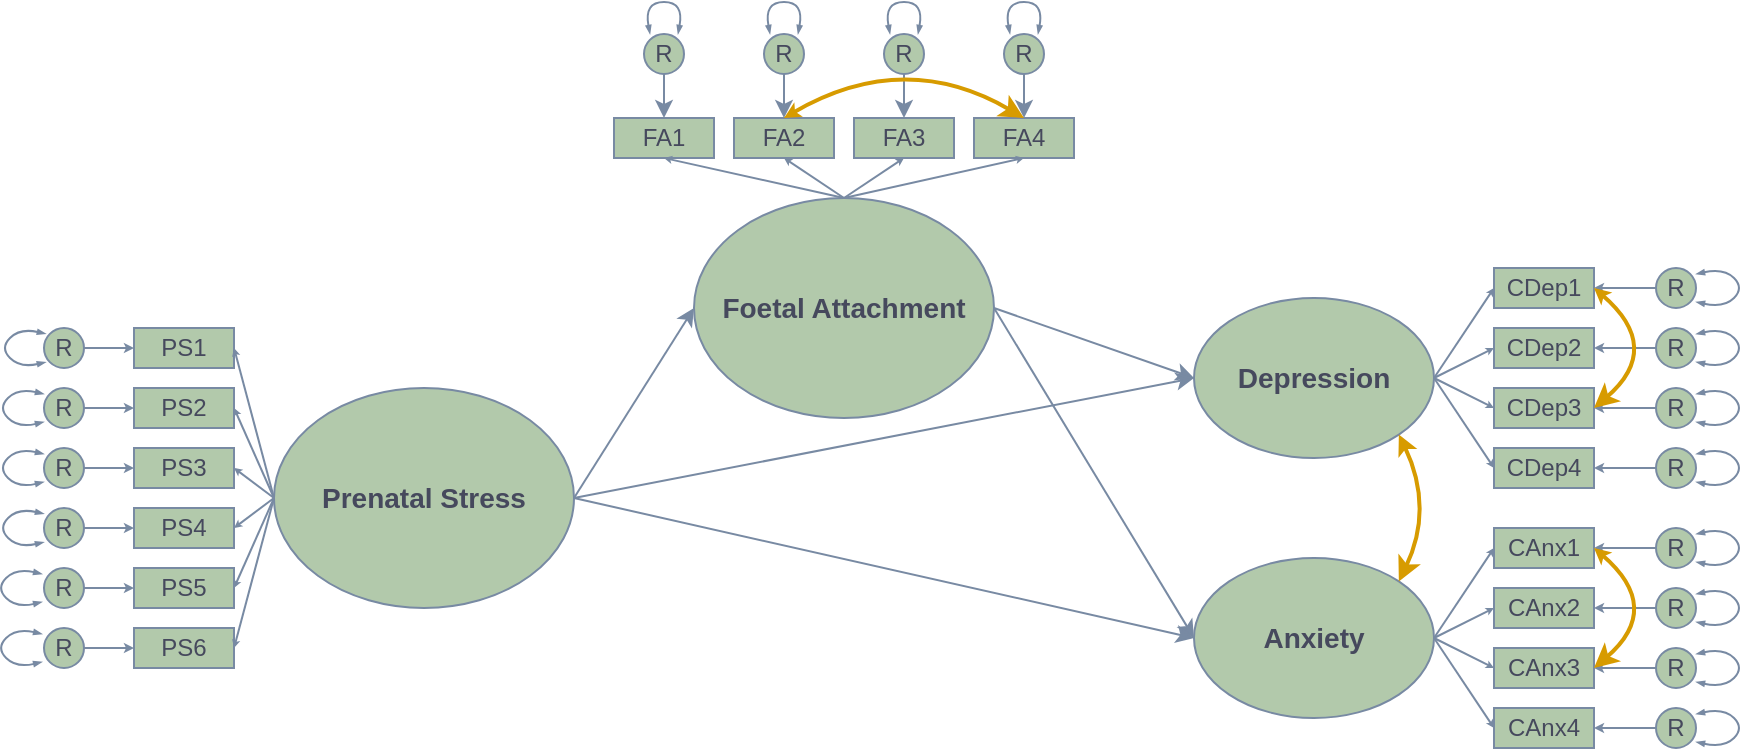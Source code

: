 <mxfile version="21.2.3" type="github">
  <diagram name="Page-1" id="bzI7RJhNmHLFxu5E56RZ">
    <mxGraphModel dx="954" dy="539" grid="1" gridSize="10" guides="1" tooltips="1" connect="1" arrows="1" fold="1" page="1" pageScale="1.2" pageWidth="850" pageHeight="1100" math="0" shadow="0">
      <root>
        <mxCell id="0" />
        <mxCell id="1" parent="0" />
        <mxCell id="1UxBxwU_H0tkiuh4YB5s-1" value="&lt;b&gt;&lt;font style=&quot;font-size: 14px;&quot;&gt;Prenatal Stress&lt;/font&gt;&lt;/b&gt;" style="ellipse;whiteSpace=wrap;html=1;labelBackgroundColor=none;fillColor=#B2C9AB;strokeColor=#788AA3;fontColor=#46495D;" parent="1" vertex="1">
          <mxGeometry x="215" y="370" width="150" height="110" as="geometry" />
        </mxCell>
        <mxCell id="1UxBxwU_H0tkiuh4YB5s-2" value="&lt;b&gt;&lt;font style=&quot;font-size: 14px;&quot;&gt;Foetal Attachment&lt;/font&gt;&lt;/b&gt;" style="ellipse;whiteSpace=wrap;html=1;labelBackgroundColor=none;fillColor=#B2C9AB;strokeColor=#788AA3;fontColor=#46495D;" parent="1" vertex="1">
          <mxGeometry x="425" y="275" width="150" height="110" as="geometry" />
        </mxCell>
        <mxCell id="1UxBxwU_H0tkiuh4YB5s-3" value="&lt;b&gt;&lt;font style=&quot;font-size: 14px;&quot;&gt;Depression&lt;/font&gt;&lt;/b&gt;" style="ellipse;whiteSpace=wrap;html=1;labelBackgroundColor=none;fillColor=#B2C9AB;strokeColor=#788AA3;fontColor=#46495D;" parent="1" vertex="1">
          <mxGeometry x="675" y="325" width="120" height="80" as="geometry" />
        </mxCell>
        <mxCell id="1UxBxwU_H0tkiuh4YB5s-4" value="&lt;b&gt;&lt;font style=&quot;font-size: 14px;&quot;&gt;Anxiety&lt;/font&gt;&lt;/b&gt;" style="ellipse;whiteSpace=wrap;html=1;labelBackgroundColor=none;fillColor=#B2C9AB;strokeColor=#788AA3;fontColor=#46495D;" parent="1" vertex="1">
          <mxGeometry x="675" y="455" width="120" height="80" as="geometry" />
        </mxCell>
        <mxCell id="1UxBxwU_H0tkiuh4YB5s-8" value="" style="endArrow=classic;html=1;rounded=0;exitX=1;exitY=0.5;exitDx=0;exitDy=0;entryX=0;entryY=0.5;entryDx=0;entryDy=0;labelBackgroundColor=none;strokeColor=#788AA3;fontColor=default;" parent="1" source="1UxBxwU_H0tkiuh4YB5s-1" target="1UxBxwU_H0tkiuh4YB5s-2" edge="1">
          <mxGeometry width="50" height="50" relative="1" as="geometry">
            <mxPoint x="345" y="430" as="sourcePoint" />
            <mxPoint x="565" y="370" as="targetPoint" />
          </mxGeometry>
        </mxCell>
        <mxCell id="1UxBxwU_H0tkiuh4YB5s-10" value="" style="endArrow=classic;html=1;rounded=0;entryX=0;entryY=0.5;entryDx=0;entryDy=0;exitX=1;exitY=0.5;exitDx=0;exitDy=0;labelBackgroundColor=none;strokeColor=#788AA3;fontColor=default;" parent="1" source="1UxBxwU_H0tkiuh4YB5s-2" target="1UxBxwU_H0tkiuh4YB5s-3" edge="1">
          <mxGeometry width="50" height="50" relative="1" as="geometry">
            <mxPoint x="515" y="420" as="sourcePoint" />
            <mxPoint x="565" y="370" as="targetPoint" />
          </mxGeometry>
        </mxCell>
        <mxCell id="1UxBxwU_H0tkiuh4YB5s-11" value="" style="endArrow=classic;html=1;rounded=0;entryX=0;entryY=0.5;entryDx=0;entryDy=0;labelBackgroundColor=none;strokeColor=#788AA3;fontColor=default;exitX=1;exitY=0.5;exitDx=0;exitDy=0;" parent="1" source="1UxBxwU_H0tkiuh4YB5s-2" target="1UxBxwU_H0tkiuh4YB5s-4" edge="1">
          <mxGeometry width="50" height="50" relative="1" as="geometry">
            <mxPoint x="555" y="300" as="sourcePoint" />
            <mxPoint x="565" y="370" as="targetPoint" />
          </mxGeometry>
        </mxCell>
        <mxCell id="1UxBxwU_H0tkiuh4YB5s-12" value="" style="endArrow=classic;html=1;rounded=0;entryX=0;entryY=0.5;entryDx=0;entryDy=0;labelBackgroundColor=none;strokeColor=#788AA3;fontColor=default;exitX=1;exitY=0.5;exitDx=0;exitDy=0;" parent="1" source="1UxBxwU_H0tkiuh4YB5s-1" target="1UxBxwU_H0tkiuh4YB5s-4" edge="1">
          <mxGeometry width="50" height="50" relative="1" as="geometry">
            <mxPoint x="345" y="435" as="sourcePoint" />
            <mxPoint x="565" y="370" as="targetPoint" />
          </mxGeometry>
        </mxCell>
        <mxCell id="1UxBxwU_H0tkiuh4YB5s-13" value="" style="endArrow=classic;html=1;rounded=0;labelBackgroundColor=none;strokeColor=#788AA3;fontColor=default;exitX=1;exitY=0.5;exitDx=0;exitDy=0;" parent="1" source="1UxBxwU_H0tkiuh4YB5s-1" edge="1">
          <mxGeometry width="50" height="50" relative="1" as="geometry">
            <mxPoint x="345" y="430" as="sourcePoint" />
            <mxPoint x="675" y="365" as="targetPoint" />
          </mxGeometry>
        </mxCell>
        <mxCell id="1UxBxwU_H0tkiuh4YB5s-15" value="" style="endArrow=classic;startArrow=classic;html=1;labelBackgroundColor=none;strokeColor=#d79b00;fontColor=default;curved=1;exitX=1;exitY=0;exitDx=0;exitDy=0;entryX=1;entryY=1;entryDx=0;entryDy=0;strokeWidth=2;endSize=4;sourcePerimeterSpacing=-1;fillColor=#ffe6cc;" parent="1" source="1UxBxwU_H0tkiuh4YB5s-4" target="1UxBxwU_H0tkiuh4YB5s-3" edge="1">
          <mxGeometry width="50" height="50" relative="1" as="geometry">
            <mxPoint x="685" y="465" as="sourcePoint" />
            <mxPoint x="735" y="415" as="targetPoint" />
            <Array as="points">
              <mxPoint x="795" y="430" />
            </Array>
          </mxGeometry>
        </mxCell>
        <mxCell id="1UxBxwU_H0tkiuh4YB5s-20" value="CDep1" style="rounded=0;whiteSpace=wrap;html=1;labelBackgroundColor=none;fillColor=#B2C9AB;strokeColor=#788AA3;fontColor=#46495D;" parent="1" vertex="1">
          <mxGeometry x="825" y="310" width="50" height="20" as="geometry" />
        </mxCell>
        <mxCell id="1UxBxwU_H0tkiuh4YB5s-21" value="CDep2" style="rounded=0;whiteSpace=wrap;html=1;labelBackgroundColor=none;fillColor=#B2C9AB;strokeColor=#788AA3;fontColor=#46495D;" parent="1" vertex="1">
          <mxGeometry x="825" y="340" width="50" height="20" as="geometry" />
        </mxCell>
        <mxCell id="1UxBxwU_H0tkiuh4YB5s-22" value="CDep3" style="rounded=0;whiteSpace=wrap;html=1;labelBackgroundColor=none;fillColor=#B2C9AB;strokeColor=#788AA3;fontColor=#46495D;" parent="1" vertex="1">
          <mxGeometry x="825" y="370" width="50" height="20" as="geometry" />
        </mxCell>
        <mxCell id="1UxBxwU_H0tkiuh4YB5s-26" value="CDep4" style="rounded=0;whiteSpace=wrap;html=1;labelBackgroundColor=none;fillColor=#B2C9AB;strokeColor=#788AA3;fontColor=#46495D;" parent="1" vertex="1">
          <mxGeometry x="825" y="400" width="50" height="20" as="geometry" />
        </mxCell>
        <mxCell id="1UxBxwU_H0tkiuh4YB5s-30" value="CAnx1" style="rounded=0;whiteSpace=wrap;html=1;labelBackgroundColor=none;fillColor=#B2C9AB;strokeColor=#788AA3;fontColor=#46495D;" parent="1" vertex="1">
          <mxGeometry x="825" y="440" width="50" height="20" as="geometry" />
        </mxCell>
        <mxCell id="1UxBxwU_H0tkiuh4YB5s-31" value="CAnx2" style="rounded=0;whiteSpace=wrap;html=1;labelBackgroundColor=none;fillColor=#B2C9AB;strokeColor=#788AA3;fontColor=#46495D;" parent="1" vertex="1">
          <mxGeometry x="825" y="470" width="50" height="20" as="geometry" />
        </mxCell>
        <mxCell id="1UxBxwU_H0tkiuh4YB5s-32" value="CAnx3" style="rounded=0;whiteSpace=wrap;html=1;labelBackgroundColor=none;fillColor=#B2C9AB;strokeColor=#788AA3;fontColor=#46495D;" parent="1" vertex="1">
          <mxGeometry x="825" y="500" width="50" height="20" as="geometry" />
        </mxCell>
        <mxCell id="1UxBxwU_H0tkiuh4YB5s-34" value="CAnx4" style="rounded=0;whiteSpace=wrap;html=1;labelBackgroundColor=none;fillColor=#B2C9AB;strokeColor=#788AA3;fontColor=#46495D;" parent="1" vertex="1">
          <mxGeometry x="825" y="530" width="50" height="20" as="geometry" />
        </mxCell>
        <mxCell id="1UxBxwU_H0tkiuh4YB5s-38" value="PS1" style="rounded=0;whiteSpace=wrap;html=1;labelBackgroundColor=none;fillColor=#B2C9AB;strokeColor=#788AA3;fontColor=#46495D;" parent="1" vertex="1">
          <mxGeometry x="145" y="340" width="50" height="20" as="geometry" />
        </mxCell>
        <mxCell id="1UxBxwU_H0tkiuh4YB5s-39" value="PS2" style="rounded=0;whiteSpace=wrap;html=1;labelBackgroundColor=none;fillColor=#B2C9AB;strokeColor=#788AA3;fontColor=#46495D;" parent="1" vertex="1">
          <mxGeometry x="145" y="370" width="50" height="20" as="geometry" />
        </mxCell>
        <mxCell id="1UxBxwU_H0tkiuh4YB5s-40" value="PS3" style="rounded=0;whiteSpace=wrap;html=1;labelBackgroundColor=none;fillColor=#B2C9AB;strokeColor=#788AA3;fontColor=#46495D;" parent="1" vertex="1">
          <mxGeometry x="145" y="400" width="50" height="20" as="geometry" />
        </mxCell>
        <mxCell id="1UxBxwU_H0tkiuh4YB5s-42" value="PS4" style="rounded=0;whiteSpace=wrap;html=1;labelBackgroundColor=none;fillColor=#B2C9AB;strokeColor=#788AA3;fontColor=#46495D;" parent="1" vertex="1">
          <mxGeometry x="145" y="430" width="50" height="20" as="geometry" />
        </mxCell>
        <mxCell id="1UxBxwU_H0tkiuh4YB5s-44" value="" style="endArrow=classic;html=1;rounded=0;strokeColor=#788AA3;fontColor=#46495D;fillColor=#B2C9AB;entryX=0;entryY=0.5;entryDx=0;entryDy=0;exitX=1;exitY=0.5;exitDx=0;exitDy=0;strokeWidth=1;endSize=1;" parent="1" source="1UxBxwU_H0tkiuh4YB5s-3" target="1UxBxwU_H0tkiuh4YB5s-20" edge="1">
          <mxGeometry width="50" height="50" relative="1" as="geometry">
            <mxPoint x="755" y="390" as="sourcePoint" />
            <mxPoint x="805" y="340" as="targetPoint" />
          </mxGeometry>
        </mxCell>
        <mxCell id="1UxBxwU_H0tkiuh4YB5s-45" value="" style="endArrow=classic;html=1;rounded=0;strokeColor=#788AA3;fontColor=#46495D;fillColor=#B2C9AB;entryX=0;entryY=0.5;entryDx=0;entryDy=0;exitX=1;exitY=0.5;exitDx=0;exitDy=0;strokeWidth=1;endSize=1;" parent="1" source="1UxBxwU_H0tkiuh4YB5s-3" target="1UxBxwU_H0tkiuh4YB5s-21" edge="1">
          <mxGeometry width="50" height="50" relative="1" as="geometry">
            <mxPoint x="805" y="375" as="sourcePoint" />
            <mxPoint x="825" y="345" as="targetPoint" />
          </mxGeometry>
        </mxCell>
        <mxCell id="1UxBxwU_H0tkiuh4YB5s-46" value="" style="endArrow=classic;html=1;rounded=0;strokeColor=#788AA3;fontColor=#46495D;fillColor=#B2C9AB;entryX=0;entryY=0.5;entryDx=0;entryDy=0;exitX=1;exitY=0.5;exitDx=0;exitDy=0;strokeWidth=1;endSize=1;" parent="1" source="1UxBxwU_H0tkiuh4YB5s-3" target="1UxBxwU_H0tkiuh4YB5s-22" edge="1">
          <mxGeometry width="50" height="50" relative="1" as="geometry">
            <mxPoint x="805" y="375" as="sourcePoint" />
            <mxPoint x="825" y="365" as="targetPoint" />
          </mxGeometry>
        </mxCell>
        <mxCell id="1UxBxwU_H0tkiuh4YB5s-47" value="" style="endArrow=classic;html=1;rounded=0;strokeColor=#788AA3;fontColor=#46495D;fillColor=#B2C9AB;entryX=0;entryY=0.5;entryDx=0;entryDy=0;exitX=1;exitY=0.5;exitDx=0;exitDy=0;strokeWidth=1;endSize=1;" parent="1" source="1UxBxwU_H0tkiuh4YB5s-3" target="1UxBxwU_H0tkiuh4YB5s-26" edge="1">
          <mxGeometry width="50" height="50" relative="1" as="geometry">
            <mxPoint x="805" y="375" as="sourcePoint" />
            <mxPoint x="825" y="385" as="targetPoint" />
          </mxGeometry>
        </mxCell>
        <mxCell id="1UxBxwU_H0tkiuh4YB5s-48" value="" style="endArrow=classic;html=1;rounded=0;strokeColor=#788AA3;fontColor=#46495D;fillColor=#B2C9AB;entryX=0;entryY=0.5;entryDx=0;entryDy=0;exitX=1;exitY=0.5;exitDx=0;exitDy=0;strokeWidth=1;endSize=1;" parent="1" target="1UxBxwU_H0tkiuh4YB5s-30" edge="1">
          <mxGeometry width="50" height="50" relative="1" as="geometry">
            <mxPoint x="795" y="495" as="sourcePoint" />
            <mxPoint x="815" y="465" as="targetPoint" />
          </mxGeometry>
        </mxCell>
        <mxCell id="1UxBxwU_H0tkiuh4YB5s-49" value="" style="endArrow=classic;html=1;rounded=0;strokeColor=#788AA3;fontColor=#46495D;fillColor=#B2C9AB;entryX=0;entryY=0.5;entryDx=0;entryDy=0;exitX=1;exitY=0.5;exitDx=0;exitDy=0;strokeWidth=1;endSize=1;" parent="1" target="1UxBxwU_H0tkiuh4YB5s-31" edge="1">
          <mxGeometry width="50" height="50" relative="1" as="geometry">
            <mxPoint x="795" y="495" as="sourcePoint" />
            <mxPoint x="815" y="485" as="targetPoint" />
          </mxGeometry>
        </mxCell>
        <mxCell id="1UxBxwU_H0tkiuh4YB5s-50" value="" style="endArrow=classic;html=1;rounded=0;strokeColor=#788AA3;fontColor=#46495D;fillColor=#B2C9AB;entryX=0;entryY=0.5;entryDx=0;entryDy=0;exitX=1;exitY=0.5;exitDx=0;exitDy=0;strokeWidth=1;endSize=1;" parent="1" target="1UxBxwU_H0tkiuh4YB5s-32" edge="1">
          <mxGeometry width="50" height="50" relative="1" as="geometry">
            <mxPoint x="795" y="495" as="sourcePoint" />
            <mxPoint x="815" y="505" as="targetPoint" />
          </mxGeometry>
        </mxCell>
        <mxCell id="1UxBxwU_H0tkiuh4YB5s-51" value="" style="endArrow=classic;html=1;rounded=0;strokeColor=#788AA3;fontColor=#46495D;fillColor=#B2C9AB;exitX=1;exitY=0.5;exitDx=0;exitDy=0;strokeWidth=1;endSize=1;entryX=0;entryY=0.5;entryDx=0;entryDy=0;" parent="1" target="1UxBxwU_H0tkiuh4YB5s-34" edge="1">
          <mxGeometry width="50" height="50" relative="1" as="geometry">
            <mxPoint x="795" y="495" as="sourcePoint" />
            <mxPoint x="805" y="540" as="targetPoint" />
          </mxGeometry>
        </mxCell>
        <mxCell id="1UxBxwU_H0tkiuh4YB5s-52" value="PS5" style="rounded=0;whiteSpace=wrap;html=1;labelBackgroundColor=none;fillColor=#B2C9AB;strokeColor=#788AA3;fontColor=#46495D;" parent="1" vertex="1">
          <mxGeometry x="145" y="460" width="50" height="20" as="geometry" />
        </mxCell>
        <mxCell id="1UxBxwU_H0tkiuh4YB5s-53" value="PS6" style="rounded=0;whiteSpace=wrap;html=1;labelBackgroundColor=none;fillColor=#B2C9AB;strokeColor=#788AA3;fontColor=#46495D;" parent="1" vertex="1">
          <mxGeometry x="145" y="490" width="50" height="20" as="geometry" />
        </mxCell>
        <mxCell id="1UxBxwU_H0tkiuh4YB5s-54" value="" style="endArrow=classic;html=1;rounded=0;strokeColor=#788AA3;fontColor=#46495D;fillColor=#B2C9AB;exitX=0;exitY=0.5;exitDx=0;exitDy=0;entryX=1;entryY=0.5;entryDx=0;entryDy=0;endSize=1;" parent="1" source="1UxBxwU_H0tkiuh4YB5s-1" target="1UxBxwU_H0tkiuh4YB5s-38" edge="1">
          <mxGeometry width="50" height="50" relative="1" as="geometry">
            <mxPoint x="245" y="460" as="sourcePoint" />
            <mxPoint x="295" y="410" as="targetPoint" />
          </mxGeometry>
        </mxCell>
        <mxCell id="1UxBxwU_H0tkiuh4YB5s-55" value="" style="endArrow=classic;html=1;rounded=0;strokeColor=#788AA3;fontColor=#46495D;fillColor=#B2C9AB;exitX=0;exitY=0.5;exitDx=0;exitDy=0;entryX=1;entryY=0.5;entryDx=0;entryDy=0;endSize=1;" parent="1" source="1UxBxwU_H0tkiuh4YB5s-1" target="1UxBxwU_H0tkiuh4YB5s-39" edge="1">
          <mxGeometry width="50" height="50" relative="1" as="geometry">
            <mxPoint x="215" y="435" as="sourcePoint" />
            <mxPoint x="195" y="385" as="targetPoint" />
          </mxGeometry>
        </mxCell>
        <mxCell id="1UxBxwU_H0tkiuh4YB5s-56" value="" style="endArrow=classic;html=1;rounded=0;strokeColor=#788AA3;fontColor=#46495D;fillColor=#B2C9AB;exitX=0;exitY=0.5;exitDx=0;exitDy=0;entryX=1;entryY=0.5;entryDx=0;entryDy=0;endSize=1;" parent="1" source="1UxBxwU_H0tkiuh4YB5s-1" target="1UxBxwU_H0tkiuh4YB5s-40" edge="1">
          <mxGeometry width="50" height="50" relative="1" as="geometry">
            <mxPoint x="215" y="435" as="sourcePoint" />
            <mxPoint x="195" y="405" as="targetPoint" />
          </mxGeometry>
        </mxCell>
        <mxCell id="1UxBxwU_H0tkiuh4YB5s-57" value="" style="endArrow=classic;html=1;rounded=0;strokeColor=#788AA3;fontColor=#46495D;fillColor=#B2C9AB;exitX=0;exitY=0.5;exitDx=0;exitDy=0;entryX=1;entryY=0.5;entryDx=0;entryDy=0;endSize=1;" parent="1" source="1UxBxwU_H0tkiuh4YB5s-1" target="1UxBxwU_H0tkiuh4YB5s-42" edge="1">
          <mxGeometry width="50" height="50" relative="1" as="geometry">
            <mxPoint x="215" y="435" as="sourcePoint" />
            <mxPoint x="195" y="425" as="targetPoint" />
          </mxGeometry>
        </mxCell>
        <mxCell id="1UxBxwU_H0tkiuh4YB5s-58" value="" style="endArrow=classic;html=1;rounded=0;strokeColor=#788AA3;fontColor=#46495D;fillColor=#B2C9AB;exitX=0;exitY=0.5;exitDx=0;exitDy=0;entryX=1;entryY=0.5;entryDx=0;entryDy=0;endSize=1;" parent="1" source="1UxBxwU_H0tkiuh4YB5s-1" target="1UxBxwU_H0tkiuh4YB5s-52" edge="1">
          <mxGeometry width="50" height="50" relative="1" as="geometry">
            <mxPoint x="215" y="435" as="sourcePoint" />
            <mxPoint x="195" y="445" as="targetPoint" />
          </mxGeometry>
        </mxCell>
        <mxCell id="1UxBxwU_H0tkiuh4YB5s-59" value="" style="endArrow=classic;html=1;rounded=0;strokeColor=#788AA3;fontColor=#46495D;fillColor=#B2C9AB;exitX=0;exitY=0.5;exitDx=0;exitDy=0;endSize=1;entryX=1;entryY=0.5;entryDx=0;entryDy=0;" parent="1" source="1UxBxwU_H0tkiuh4YB5s-1" target="1UxBxwU_H0tkiuh4YB5s-53" edge="1">
          <mxGeometry width="50" height="50" relative="1" as="geometry">
            <mxPoint x="215" y="435" as="sourcePoint" />
            <mxPoint x="195" y="475" as="targetPoint" />
          </mxGeometry>
        </mxCell>
        <mxCell id="1UxBxwU_H0tkiuh4YB5s-60" value="" style="endArrow=classic;html=1;rounded=0;strokeColor=#788AA3;fontColor=#46495D;fillColor=#B2C9AB;endSize=1;entryX=0.5;entryY=1;entryDx=0;entryDy=0;exitX=0.5;exitY=0;exitDx=0;exitDy=0;" parent="1" source="1UxBxwU_H0tkiuh4YB5s-2" target="1UxBxwU_H0tkiuh4YB5s-61" edge="1">
          <mxGeometry width="50" height="50" relative="1" as="geometry">
            <mxPoint x="495" y="295" as="sourcePoint" />
            <mxPoint x="555" y="285" as="targetPoint" />
          </mxGeometry>
        </mxCell>
        <mxCell id="1UxBxwU_H0tkiuh4YB5s-61" value="FA3" style="rounded=0;whiteSpace=wrap;html=1;labelBackgroundColor=none;fillColor=#B2C9AB;strokeColor=#788AA3;fontColor=#46495D;" parent="1" vertex="1">
          <mxGeometry x="505" y="235" width="50" height="20" as="geometry" />
        </mxCell>
        <mxCell id="1UxBxwU_H0tkiuh4YB5s-62" value="FA2" style="rounded=0;whiteSpace=wrap;html=1;labelBackgroundColor=none;fillColor=#B2C9AB;strokeColor=#788AA3;fontColor=#46495D;" parent="1" vertex="1">
          <mxGeometry x="445" y="235" width="50" height="20" as="geometry" />
        </mxCell>
        <mxCell id="1UxBxwU_H0tkiuh4YB5s-63" value="FA1" style="rounded=0;whiteSpace=wrap;html=1;labelBackgroundColor=none;fillColor=#B2C9AB;strokeColor=#788AA3;fontColor=#46495D;" parent="1" vertex="1">
          <mxGeometry x="385" y="235" width="50" height="20" as="geometry" />
        </mxCell>
        <mxCell id="1UxBxwU_H0tkiuh4YB5s-64" value="" style="endArrow=classic;html=1;rounded=0;strokeColor=#788AA3;fontColor=#46495D;fillColor=#B2C9AB;endSize=1;entryX=0.5;entryY=1;entryDx=0;entryDy=0;exitX=0.5;exitY=0;exitDx=0;exitDy=0;" parent="1" source="1UxBxwU_H0tkiuh4YB5s-2" target="1UxBxwU_H0tkiuh4YB5s-62" edge="1">
          <mxGeometry width="50" height="50" relative="1" as="geometry">
            <mxPoint x="515" y="305" as="sourcePoint" />
            <mxPoint x="555" y="295" as="targetPoint" />
          </mxGeometry>
        </mxCell>
        <mxCell id="1UxBxwU_H0tkiuh4YB5s-65" value="" style="endArrow=classic;html=1;rounded=0;strokeColor=#788AA3;fontColor=#46495D;fillColor=#B2C9AB;endSize=1;entryX=0.5;entryY=1;entryDx=0;entryDy=0;exitX=0.5;exitY=0;exitDx=0;exitDy=0;" parent="1" source="1UxBxwU_H0tkiuh4YB5s-2" target="1UxBxwU_H0tkiuh4YB5s-63" edge="1">
          <mxGeometry width="50" height="50" relative="1" as="geometry">
            <mxPoint x="505" y="305" as="sourcePoint" />
            <mxPoint x="555" y="295" as="targetPoint" />
          </mxGeometry>
        </mxCell>
        <mxCell id="1UxBxwU_H0tkiuh4YB5s-70" value="FA4" style="rounded=0;whiteSpace=wrap;html=1;labelBackgroundColor=none;fillColor=#B2C9AB;strokeColor=#788AA3;fontColor=#46495D;" parent="1" vertex="1">
          <mxGeometry x="565" y="235" width="50" height="20" as="geometry" />
        </mxCell>
        <mxCell id="1UxBxwU_H0tkiuh4YB5s-71" value="" style="endArrow=classic;html=1;rounded=0;strokeColor=#788AA3;fontColor=#46495D;fillColor=#B2C9AB;endSize=1;exitX=0.5;exitY=0;exitDx=0;exitDy=0;entryX=0.5;entryY=1;entryDx=0;entryDy=0;" parent="1" source="1UxBxwU_H0tkiuh4YB5s-2" target="1UxBxwU_H0tkiuh4YB5s-70" edge="1">
          <mxGeometry width="50" height="50" relative="1" as="geometry">
            <mxPoint x="510" y="285" as="sourcePoint" />
            <mxPoint x="540" y="265" as="targetPoint" />
          </mxGeometry>
        </mxCell>
        <mxCell id="1UxBxwU_H0tkiuh4YB5s-73" style="edgeStyle=orthogonalEdgeStyle;rounded=0;orthogonalLoop=1;jettySize=auto;html=1;exitX=1;exitY=0.5;exitDx=0;exitDy=0;entryX=0;entryY=0.5;entryDx=0;entryDy=0;strokeColor=#788AA3;fontColor=#46495D;fillColor=#B2C9AB;endSize=2;" parent="1" source="1UxBxwU_H0tkiuh4YB5s-72" target="1UxBxwU_H0tkiuh4YB5s-38" edge="1">
          <mxGeometry relative="1" as="geometry" />
        </mxCell>
        <mxCell id="1UxBxwU_H0tkiuh4YB5s-72" value="R" style="ellipse;whiteSpace=wrap;html=1;aspect=fixed;strokeColor=#788AA3;fontColor=#46495D;fillColor=#B2C9AB;" parent="1" vertex="1">
          <mxGeometry x="100" y="340" width="20" height="20" as="geometry" />
        </mxCell>
        <mxCell id="1UxBxwU_H0tkiuh4YB5s-74" style="edgeStyle=orthogonalEdgeStyle;rounded=0;orthogonalLoop=1;jettySize=auto;html=1;exitX=1;exitY=0.5;exitDx=0;exitDy=0;entryX=0;entryY=0.5;entryDx=0;entryDy=0;strokeColor=#788AA3;fontColor=#46495D;fillColor=#B2C9AB;endSize=2;" parent="1" source="1UxBxwU_H0tkiuh4YB5s-75" edge="1">
          <mxGeometry relative="1" as="geometry">
            <mxPoint x="145" y="380" as="targetPoint" />
          </mxGeometry>
        </mxCell>
        <mxCell id="1UxBxwU_H0tkiuh4YB5s-75" value="R" style="ellipse;whiteSpace=wrap;html=1;aspect=fixed;strokeColor=#788AA3;fontColor=#46495D;fillColor=#B2C9AB;" parent="1" vertex="1">
          <mxGeometry x="100" y="370" width="20" height="20" as="geometry" />
        </mxCell>
        <mxCell id="1UxBxwU_H0tkiuh4YB5s-76" style="edgeStyle=orthogonalEdgeStyle;rounded=0;orthogonalLoop=1;jettySize=auto;html=1;exitX=1;exitY=0.5;exitDx=0;exitDy=0;entryX=0;entryY=0.5;entryDx=0;entryDy=0;strokeColor=#788AA3;fontColor=#46495D;fillColor=#B2C9AB;endSize=2;" parent="1" source="1UxBxwU_H0tkiuh4YB5s-77" edge="1">
          <mxGeometry relative="1" as="geometry">
            <mxPoint x="145" y="410" as="targetPoint" />
          </mxGeometry>
        </mxCell>
        <mxCell id="1UxBxwU_H0tkiuh4YB5s-77" value="R" style="ellipse;whiteSpace=wrap;html=1;aspect=fixed;strokeColor=#788AA3;fontColor=#46495D;fillColor=#B2C9AB;" parent="1" vertex="1">
          <mxGeometry x="100" y="400" width="20" height="20" as="geometry" />
        </mxCell>
        <mxCell id="1UxBxwU_H0tkiuh4YB5s-78" style="edgeStyle=orthogonalEdgeStyle;rounded=0;orthogonalLoop=1;jettySize=auto;html=1;exitX=1;exitY=0.5;exitDx=0;exitDy=0;entryX=0;entryY=0.5;entryDx=0;entryDy=0;strokeColor=#788AA3;fontColor=#46495D;fillColor=#B2C9AB;endSize=2;" parent="1" source="1UxBxwU_H0tkiuh4YB5s-79" edge="1">
          <mxGeometry relative="1" as="geometry">
            <mxPoint x="145" y="440" as="targetPoint" />
          </mxGeometry>
        </mxCell>
        <mxCell id="1UxBxwU_H0tkiuh4YB5s-79" value="R" style="ellipse;whiteSpace=wrap;html=1;aspect=fixed;strokeColor=#788AA3;fontColor=#46495D;fillColor=#B2C9AB;" parent="1" vertex="1">
          <mxGeometry x="100" y="430" width="20" height="20" as="geometry" />
        </mxCell>
        <mxCell id="1UxBxwU_H0tkiuh4YB5s-80" style="edgeStyle=orthogonalEdgeStyle;rounded=0;orthogonalLoop=1;jettySize=auto;html=1;exitX=1;exitY=0.5;exitDx=0;exitDy=0;entryX=0;entryY=0.5;entryDx=0;entryDy=0;strokeColor=#788AA3;fontColor=#46495D;fillColor=#B2C9AB;endSize=2;" parent="1" source="1UxBxwU_H0tkiuh4YB5s-81" edge="1">
          <mxGeometry relative="1" as="geometry">
            <mxPoint x="145" y="470" as="targetPoint" />
          </mxGeometry>
        </mxCell>
        <mxCell id="1UxBxwU_H0tkiuh4YB5s-81" value="R" style="ellipse;whiteSpace=wrap;html=1;aspect=fixed;strokeColor=#788AA3;fontColor=#46495D;fillColor=#B2C9AB;" parent="1" vertex="1">
          <mxGeometry x="100" y="460" width="20" height="20" as="geometry" />
        </mxCell>
        <mxCell id="1UxBxwU_H0tkiuh4YB5s-82" style="edgeStyle=orthogonalEdgeStyle;rounded=0;orthogonalLoop=1;jettySize=auto;html=1;exitX=1;exitY=0.5;exitDx=0;exitDy=0;entryX=0;entryY=0.5;entryDx=0;entryDy=0;strokeColor=#788AA3;fontColor=#46495D;fillColor=#B2C9AB;endSize=2;" parent="1" source="1UxBxwU_H0tkiuh4YB5s-83" edge="1">
          <mxGeometry relative="1" as="geometry">
            <mxPoint x="145" y="500" as="targetPoint" />
          </mxGeometry>
        </mxCell>
        <mxCell id="1UxBxwU_H0tkiuh4YB5s-83" value="R" style="ellipse;whiteSpace=wrap;html=1;aspect=fixed;strokeColor=#788AA3;fontColor=#46495D;fillColor=#B2C9AB;" parent="1" vertex="1">
          <mxGeometry x="100" y="490" width="20" height="20" as="geometry" />
        </mxCell>
        <mxCell id="1UxBxwU_H0tkiuh4YB5s-90" style="edgeStyle=orthogonalEdgeStyle;rounded=0;orthogonalLoop=1;jettySize=auto;html=1;entryX=1;entryY=0.5;entryDx=0;entryDy=0;strokeColor=#788AA3;fontColor=#46495D;fillColor=#B2C9AB;endSize=2;" parent="1" source="1UxBxwU_H0tkiuh4YB5s-84" target="1UxBxwU_H0tkiuh4YB5s-20" edge="1">
          <mxGeometry relative="1" as="geometry" />
        </mxCell>
        <mxCell id="1UxBxwU_H0tkiuh4YB5s-84" value="R" style="ellipse;whiteSpace=wrap;html=1;aspect=fixed;strokeColor=#788AA3;fontColor=#46495D;fillColor=#B2C9AB;" parent="1" vertex="1">
          <mxGeometry x="906" y="310" width="20" height="20" as="geometry" />
        </mxCell>
        <mxCell id="1UxBxwU_H0tkiuh4YB5s-92" style="edgeStyle=orthogonalEdgeStyle;rounded=0;orthogonalLoop=1;jettySize=auto;html=1;entryX=1;entryY=0.5;entryDx=0;entryDy=0;strokeColor=#788AA3;fontColor=#46495D;fillColor=#B2C9AB;endSize=2;" parent="1" source="1UxBxwU_H0tkiuh4YB5s-85" target="1UxBxwU_H0tkiuh4YB5s-21" edge="1">
          <mxGeometry relative="1" as="geometry" />
        </mxCell>
        <mxCell id="1UxBxwU_H0tkiuh4YB5s-85" value="R" style="ellipse;whiteSpace=wrap;html=1;aspect=fixed;strokeColor=#788AA3;fontColor=#46495D;fillColor=#B2C9AB;" parent="1" vertex="1">
          <mxGeometry x="906" y="340" width="20" height="20" as="geometry" />
        </mxCell>
        <mxCell id="1UxBxwU_H0tkiuh4YB5s-93" style="edgeStyle=orthogonalEdgeStyle;rounded=0;orthogonalLoop=1;jettySize=auto;html=1;entryX=1;entryY=0.5;entryDx=0;entryDy=0;strokeColor=#788AA3;fontColor=#46495D;fillColor=#B2C9AB;endSize=2;" parent="1" source="1UxBxwU_H0tkiuh4YB5s-86" target="1UxBxwU_H0tkiuh4YB5s-22" edge="1">
          <mxGeometry relative="1" as="geometry" />
        </mxCell>
        <mxCell id="1UxBxwU_H0tkiuh4YB5s-86" value="R" style="ellipse;whiteSpace=wrap;html=1;aspect=fixed;strokeColor=#788AA3;fontColor=#46495D;fillColor=#B2C9AB;" parent="1" vertex="1">
          <mxGeometry x="906" y="370" width="20" height="20" as="geometry" />
        </mxCell>
        <mxCell id="1UxBxwU_H0tkiuh4YB5s-94" style="edgeStyle=orthogonalEdgeStyle;rounded=0;orthogonalLoop=1;jettySize=auto;html=1;entryX=1;entryY=0.5;entryDx=0;entryDy=0;strokeColor=#788AA3;fontColor=#46495D;fillColor=#B2C9AB;endSize=2;" parent="1" source="1UxBxwU_H0tkiuh4YB5s-87" target="1UxBxwU_H0tkiuh4YB5s-26" edge="1">
          <mxGeometry relative="1" as="geometry" />
        </mxCell>
        <mxCell id="1UxBxwU_H0tkiuh4YB5s-87" value="R" style="ellipse;whiteSpace=wrap;html=1;aspect=fixed;strokeColor=#788AA3;fontColor=#46495D;fillColor=#B2C9AB;" parent="1" vertex="1">
          <mxGeometry x="906" y="400" width="20" height="20" as="geometry" />
        </mxCell>
        <mxCell id="1UxBxwU_H0tkiuh4YB5s-95" style="edgeStyle=orthogonalEdgeStyle;rounded=0;orthogonalLoop=1;jettySize=auto;html=1;entryX=1;entryY=0.5;entryDx=0;entryDy=0;strokeColor=#788AA3;fontColor=#46495D;fillColor=#B2C9AB;endSize=2;" parent="1" source="1UxBxwU_H0tkiuh4YB5s-96" edge="1">
          <mxGeometry relative="1" as="geometry">
            <mxPoint x="875" y="450" as="targetPoint" />
          </mxGeometry>
        </mxCell>
        <mxCell id="1UxBxwU_H0tkiuh4YB5s-96" value="R" style="ellipse;whiteSpace=wrap;html=1;aspect=fixed;strokeColor=#788AA3;fontColor=#46495D;fillColor=#B2C9AB;" parent="1" vertex="1">
          <mxGeometry x="906" y="440" width="20" height="20" as="geometry" />
        </mxCell>
        <mxCell id="1UxBxwU_H0tkiuh4YB5s-97" style="edgeStyle=orthogonalEdgeStyle;rounded=0;orthogonalLoop=1;jettySize=auto;html=1;entryX=1;entryY=0.5;entryDx=0;entryDy=0;strokeColor=#788AA3;fontColor=#46495D;fillColor=#B2C9AB;endSize=2;" parent="1" source="1UxBxwU_H0tkiuh4YB5s-98" edge="1">
          <mxGeometry relative="1" as="geometry">
            <mxPoint x="875" y="480" as="targetPoint" />
          </mxGeometry>
        </mxCell>
        <mxCell id="1UxBxwU_H0tkiuh4YB5s-98" value="R" style="ellipse;whiteSpace=wrap;html=1;aspect=fixed;strokeColor=#788AA3;fontColor=#46495D;fillColor=#B2C9AB;" parent="1" vertex="1">
          <mxGeometry x="906" y="470" width="20" height="20" as="geometry" />
        </mxCell>
        <mxCell id="1UxBxwU_H0tkiuh4YB5s-99" style="edgeStyle=orthogonalEdgeStyle;rounded=0;orthogonalLoop=1;jettySize=auto;html=1;entryX=1;entryY=0.5;entryDx=0;entryDy=0;strokeColor=#788AA3;fontColor=#46495D;fillColor=#B2C9AB;endSize=2;" parent="1" source="1UxBxwU_H0tkiuh4YB5s-100" edge="1">
          <mxGeometry relative="1" as="geometry">
            <mxPoint x="875" y="510" as="targetPoint" />
          </mxGeometry>
        </mxCell>
        <mxCell id="1UxBxwU_H0tkiuh4YB5s-100" value="R" style="ellipse;whiteSpace=wrap;html=1;aspect=fixed;strokeColor=#788AA3;fontColor=#46495D;fillColor=#B2C9AB;" parent="1" vertex="1">
          <mxGeometry x="906" y="500" width="20" height="20" as="geometry" />
        </mxCell>
        <mxCell id="1UxBxwU_H0tkiuh4YB5s-101" style="edgeStyle=orthogonalEdgeStyle;rounded=0;orthogonalLoop=1;jettySize=auto;html=1;entryX=1;entryY=0.5;entryDx=0;entryDy=0;strokeColor=#788AA3;fontColor=#46495D;fillColor=#B2C9AB;endSize=2;" parent="1" source="1UxBxwU_H0tkiuh4YB5s-102" edge="1">
          <mxGeometry relative="1" as="geometry">
            <mxPoint x="875" y="540" as="targetPoint" />
          </mxGeometry>
        </mxCell>
        <mxCell id="1UxBxwU_H0tkiuh4YB5s-102" value="R" style="ellipse;whiteSpace=wrap;html=1;aspect=fixed;strokeColor=#788AA3;fontColor=#46495D;fillColor=#B2C9AB;" parent="1" vertex="1">
          <mxGeometry x="906" y="530" width="20" height="20" as="geometry" />
        </mxCell>
        <mxCell id="1UxBxwU_H0tkiuh4YB5s-104" style="edgeStyle=orthogonalEdgeStyle;rounded=0;orthogonalLoop=1;jettySize=auto;html=1;entryX=0.5;entryY=0;entryDx=0;entryDy=0;strokeColor=#788AA3;fontColor=#46495D;fillColor=#B2C9AB;" parent="1" source="1UxBxwU_H0tkiuh4YB5s-103" target="1UxBxwU_H0tkiuh4YB5s-63" edge="1">
          <mxGeometry relative="1" as="geometry" />
        </mxCell>
        <mxCell id="1UxBxwU_H0tkiuh4YB5s-103" value="R" style="ellipse;whiteSpace=wrap;html=1;aspect=fixed;strokeColor=#788AA3;fontColor=#46495D;fillColor=#B2C9AB;" parent="1" vertex="1">
          <mxGeometry x="400" y="193" width="20" height="20" as="geometry" />
        </mxCell>
        <mxCell id="1UxBxwU_H0tkiuh4YB5s-105" style="edgeStyle=orthogonalEdgeStyle;rounded=0;orthogonalLoop=1;jettySize=auto;html=1;entryX=0.5;entryY=0;entryDx=0;entryDy=0;strokeColor=#788AA3;fontColor=#46495D;fillColor=#B2C9AB;" parent="1" source="1UxBxwU_H0tkiuh4YB5s-106" edge="1">
          <mxGeometry relative="1" as="geometry">
            <mxPoint x="470" y="235" as="targetPoint" />
          </mxGeometry>
        </mxCell>
        <mxCell id="1UxBxwU_H0tkiuh4YB5s-106" value="R" style="ellipse;whiteSpace=wrap;html=1;aspect=fixed;strokeColor=#788AA3;fontColor=#46495D;fillColor=#B2C9AB;" parent="1" vertex="1">
          <mxGeometry x="460" y="193" width="20" height="20" as="geometry" />
        </mxCell>
        <mxCell id="1UxBxwU_H0tkiuh4YB5s-107" style="edgeStyle=orthogonalEdgeStyle;rounded=0;orthogonalLoop=1;jettySize=auto;html=1;entryX=0.5;entryY=0;entryDx=0;entryDy=0;strokeColor=#788AA3;fontColor=#46495D;fillColor=#B2C9AB;" parent="1" source="1UxBxwU_H0tkiuh4YB5s-108" edge="1">
          <mxGeometry relative="1" as="geometry">
            <mxPoint x="530" y="235" as="targetPoint" />
          </mxGeometry>
        </mxCell>
        <mxCell id="1UxBxwU_H0tkiuh4YB5s-108" value="R" style="ellipse;whiteSpace=wrap;html=1;aspect=fixed;strokeColor=#788AA3;fontColor=#46495D;fillColor=#B2C9AB;" parent="1" vertex="1">
          <mxGeometry x="520" y="193" width="20" height="20" as="geometry" />
        </mxCell>
        <mxCell id="1UxBxwU_H0tkiuh4YB5s-109" style="edgeStyle=orthogonalEdgeStyle;rounded=0;orthogonalLoop=1;jettySize=auto;html=1;entryX=0.5;entryY=0;entryDx=0;entryDy=0;strokeColor=#788AA3;fontColor=#46495D;fillColor=#B2C9AB;" parent="1" source="1UxBxwU_H0tkiuh4YB5s-110" edge="1">
          <mxGeometry relative="1" as="geometry">
            <mxPoint x="590" y="235" as="targetPoint" />
          </mxGeometry>
        </mxCell>
        <mxCell id="1UxBxwU_H0tkiuh4YB5s-110" value="R" style="ellipse;whiteSpace=wrap;html=1;aspect=fixed;strokeColor=#788AA3;fontColor=#46495D;fillColor=#B2C9AB;" parent="1" vertex="1">
          <mxGeometry x="580" y="193" width="20" height="20" as="geometry" />
        </mxCell>
        <mxCell id="1UxBxwU_H0tkiuh4YB5s-111" value="" style="endArrow=classic;startArrow=classic;html=1;strokeColor=#d79b00;fontColor=#46495D;fillColor=#ffe6cc;curved=1;endSize=2;entryX=1;entryY=0.5;entryDx=0;entryDy=0;exitX=1;exitY=0.5;exitDx=0;exitDy=0;strokeWidth=2;" parent="1" source="1UxBxwU_H0tkiuh4YB5s-32" target="1UxBxwU_H0tkiuh4YB5s-30" edge="1">
          <mxGeometry width="50" height="50" relative="1" as="geometry">
            <mxPoint x="855" y="520" as="sourcePoint" />
            <mxPoint x="905" y="470" as="targetPoint" />
            <Array as="points">
              <mxPoint x="910" y="480" />
            </Array>
          </mxGeometry>
        </mxCell>
        <mxCell id="962_Fyxbo-f1yYaoBkrK-5" value="" style="endArrow=blockThin;startArrow=blockThin;html=1;strokeColor=#788AA3;fontColor=#46495D;fillColor=#B2C9AB;entryX=0;entryY=0;entryDx=0;entryDy=0;curved=1;startFill=1;endFill=1;exitX=0;exitY=1;exitDx=0;exitDy=0;endSize=2;startSize=2;" parent="1" edge="1">
          <mxGeometry width="50" height="50" relative="1" as="geometry">
            <mxPoint x="100.929" y="357.071" as="sourcePoint" />
            <mxPoint x="100.929" y="342.929" as="targetPoint" />
            <Array as="points">
              <mxPoint x="88" y="360" />
              <mxPoint x="78" y="350" />
              <mxPoint x="88" y="340" />
            </Array>
          </mxGeometry>
        </mxCell>
        <mxCell id="962_Fyxbo-f1yYaoBkrK-6" value="" style="endArrow=blockThin;startArrow=blockThin;html=1;strokeColor=#788AA3;fontColor=#46495D;fillColor=#B2C9AB;entryX=0;entryY=0;entryDx=0;entryDy=0;curved=1;startFill=1;endFill=1;exitX=0;exitY=1;exitDx=0;exitDy=0;endSize=2;startSize=2;" parent="1" edge="1">
          <mxGeometry width="50" height="50" relative="1" as="geometry">
            <mxPoint x="100" y="387" as="sourcePoint" />
            <mxPoint x="100" y="373" as="targetPoint" />
            <Array as="points">
              <mxPoint x="87" y="390" />
              <mxPoint x="77" y="380" />
              <mxPoint x="87" y="370" />
            </Array>
          </mxGeometry>
        </mxCell>
        <mxCell id="962_Fyxbo-f1yYaoBkrK-7" value="" style="endArrow=blockThin;startArrow=blockThin;html=1;strokeColor=#788AA3;fontColor=#46495D;fillColor=#B2C9AB;entryX=0;entryY=0;entryDx=0;entryDy=0;curved=1;startFill=1;endFill=1;exitX=0;exitY=1;exitDx=0;exitDy=0;endSize=2;startSize=2;" parent="1" edge="1">
          <mxGeometry width="50" height="50" relative="1" as="geometry">
            <mxPoint x="100" y="417" as="sourcePoint" />
            <mxPoint x="100" y="403" as="targetPoint" />
            <Array as="points">
              <mxPoint x="87" y="420" />
              <mxPoint x="77" y="410" />
              <mxPoint x="87" y="400" />
            </Array>
          </mxGeometry>
        </mxCell>
        <mxCell id="962_Fyxbo-f1yYaoBkrK-11" value="" style="endArrow=blockThin;startArrow=blockThin;html=1;strokeColor=#788AA3;fontColor=#46495D;fillColor=#B2C9AB;entryX=0;entryY=0;entryDx=0;entryDy=0;curved=1;startFill=1;endFill=1;exitX=0;exitY=1;exitDx=0;exitDy=0;endSize=2;startSize=2;" parent="1" edge="1">
          <mxGeometry width="50" height="50" relative="1" as="geometry">
            <mxPoint x="99.999" y="447.071" as="sourcePoint" />
            <mxPoint x="99.999" y="432.929" as="targetPoint" />
            <Array as="points">
              <mxPoint x="87.07" y="450" />
              <mxPoint x="77.07" y="440" />
              <mxPoint x="87.07" y="430" />
            </Array>
          </mxGeometry>
        </mxCell>
        <mxCell id="962_Fyxbo-f1yYaoBkrK-12" value="" style="endArrow=blockThin;startArrow=blockThin;html=1;strokeColor=#788AA3;fontColor=#46495D;fillColor=#B2C9AB;entryX=0;entryY=0;entryDx=0;entryDy=0;curved=1;startFill=1;endFill=1;exitX=0;exitY=1;exitDx=0;exitDy=0;endSize=2;startSize=2;" parent="1" edge="1">
          <mxGeometry width="50" height="50" relative="1" as="geometry">
            <mxPoint x="99.07" y="477" as="sourcePoint" />
            <mxPoint x="99.07" y="463" as="targetPoint" />
            <Array as="points">
              <mxPoint x="86.07" y="480" />
              <mxPoint x="76.07" y="470" />
              <mxPoint x="86.07" y="460" />
            </Array>
          </mxGeometry>
        </mxCell>
        <mxCell id="962_Fyxbo-f1yYaoBkrK-13" value="" style="endArrow=blockThin;startArrow=blockThin;html=1;strokeColor=#788AA3;fontColor=#46495D;fillColor=#B2C9AB;entryX=0;entryY=0;entryDx=0;entryDy=0;curved=1;startFill=1;endFill=1;exitX=0;exitY=1;exitDx=0;exitDy=0;endSize=2;startSize=2;" parent="1" edge="1">
          <mxGeometry width="50" height="50" relative="1" as="geometry">
            <mxPoint x="99.07" y="507" as="sourcePoint" />
            <mxPoint x="99.07" y="493" as="targetPoint" />
            <Array as="points">
              <mxPoint x="86.07" y="510" />
              <mxPoint x="76.07" y="500" />
              <mxPoint x="86.07" y="490" />
            </Array>
          </mxGeometry>
        </mxCell>
        <mxCell id="962_Fyxbo-f1yYaoBkrK-16" value="" style="endArrow=blockThin;startArrow=blockThin;html=1;strokeColor=#788AA3;fontColor=#46495D;fillColor=#B2C9AB;endSize=2;startSize=2;startFill=1;endFill=1;curved=1;entryX=1;entryY=0;entryDx=0;entryDy=0;exitX=1;exitY=1;exitDx=0;exitDy=0;" parent="1" edge="1">
          <mxGeometry width="50" height="50" relative="1" as="geometry">
            <mxPoint x="926" y="327" as="sourcePoint" />
            <mxPoint x="926" y="313" as="targetPoint" />
            <Array as="points">
              <mxPoint x="940" y="330" />
              <mxPoint x="950" y="320" />
              <mxPoint x="940" y="310" />
            </Array>
          </mxGeometry>
        </mxCell>
        <mxCell id="962_Fyxbo-f1yYaoBkrK-17" value="" style="endArrow=blockThin;startArrow=blockThin;html=1;strokeColor=#788AA3;fontColor=#46495D;fillColor=#B2C9AB;endSize=2;startSize=2;startFill=1;endFill=1;curved=1;entryX=1;entryY=0;entryDx=0;entryDy=0;exitX=1;exitY=1;exitDx=0;exitDy=0;" parent="1" edge="1">
          <mxGeometry width="50" height="50" relative="1" as="geometry">
            <mxPoint x="926" y="357" as="sourcePoint" />
            <mxPoint x="926" y="343" as="targetPoint" />
            <Array as="points">
              <mxPoint x="940" y="360" />
              <mxPoint x="950" y="350" />
              <mxPoint x="940" y="340" />
            </Array>
          </mxGeometry>
        </mxCell>
        <mxCell id="962_Fyxbo-f1yYaoBkrK-18" value="" style="endArrow=blockThin;startArrow=blockThin;html=1;strokeColor=#788AA3;fontColor=#46495D;fillColor=#B2C9AB;endSize=2;startSize=2;startFill=1;endFill=1;curved=1;entryX=1;entryY=0;entryDx=0;entryDy=0;exitX=1;exitY=1;exitDx=0;exitDy=0;" parent="1" edge="1">
          <mxGeometry width="50" height="50" relative="1" as="geometry">
            <mxPoint x="926" y="387" as="sourcePoint" />
            <mxPoint x="926" y="373" as="targetPoint" />
            <Array as="points">
              <mxPoint x="940" y="390" />
              <mxPoint x="950" y="380" />
              <mxPoint x="940" y="370" />
            </Array>
          </mxGeometry>
        </mxCell>
        <mxCell id="962_Fyxbo-f1yYaoBkrK-19" value="" style="endArrow=blockThin;startArrow=blockThin;html=1;strokeColor=#788AA3;fontColor=#46495D;fillColor=#B2C9AB;endSize=2;startSize=2;startFill=1;endFill=1;curved=1;entryX=1;entryY=0;entryDx=0;entryDy=0;exitX=1;exitY=1;exitDx=0;exitDy=0;" parent="1" edge="1">
          <mxGeometry width="50" height="50" relative="1" as="geometry">
            <mxPoint x="926" y="417" as="sourcePoint" />
            <mxPoint x="926" y="403" as="targetPoint" />
            <Array as="points">
              <mxPoint x="940" y="420" />
              <mxPoint x="950" y="410" />
              <mxPoint x="940" y="400" />
            </Array>
          </mxGeometry>
        </mxCell>
        <mxCell id="962_Fyxbo-f1yYaoBkrK-20" value="" style="endArrow=blockThin;startArrow=blockThin;html=1;strokeColor=#788AA3;fontColor=#46495D;fillColor=#B2C9AB;endSize=2;startSize=2;startFill=1;endFill=1;curved=1;entryX=1;entryY=0;entryDx=0;entryDy=0;exitX=1;exitY=1;exitDx=0;exitDy=0;" parent="1" edge="1">
          <mxGeometry width="50" height="50" relative="1" as="geometry">
            <mxPoint x="926" y="457" as="sourcePoint" />
            <mxPoint x="926" y="443" as="targetPoint" />
            <Array as="points">
              <mxPoint x="940" y="460" />
              <mxPoint x="950" y="450" />
              <mxPoint x="940" y="440" />
            </Array>
          </mxGeometry>
        </mxCell>
        <mxCell id="962_Fyxbo-f1yYaoBkrK-21" value="" style="endArrow=blockThin;startArrow=blockThin;html=1;strokeColor=#788AA3;fontColor=#46495D;fillColor=#B2C9AB;endSize=2;startSize=2;startFill=1;endFill=1;curved=1;entryX=1;entryY=0;entryDx=0;entryDy=0;exitX=1;exitY=1;exitDx=0;exitDy=0;" parent="1" edge="1">
          <mxGeometry width="50" height="50" relative="1" as="geometry">
            <mxPoint x="926" y="487" as="sourcePoint" />
            <mxPoint x="926" y="473" as="targetPoint" />
            <Array as="points">
              <mxPoint x="940" y="490" />
              <mxPoint x="950" y="480" />
              <mxPoint x="940" y="470" />
            </Array>
          </mxGeometry>
        </mxCell>
        <mxCell id="962_Fyxbo-f1yYaoBkrK-22" value="" style="endArrow=blockThin;startArrow=blockThin;html=1;strokeColor=#788AA3;fontColor=#46495D;fillColor=#B2C9AB;endSize=2;startSize=2;startFill=1;endFill=1;curved=1;entryX=1;entryY=0;entryDx=0;entryDy=0;exitX=1;exitY=1;exitDx=0;exitDy=0;" parent="1" edge="1">
          <mxGeometry width="50" height="50" relative="1" as="geometry">
            <mxPoint x="926" y="517" as="sourcePoint" />
            <mxPoint x="926" y="503" as="targetPoint" />
            <Array as="points">
              <mxPoint x="940" y="520" />
              <mxPoint x="950" y="510" />
              <mxPoint x="940" y="500" />
            </Array>
          </mxGeometry>
        </mxCell>
        <mxCell id="962_Fyxbo-f1yYaoBkrK-23" value="" style="endArrow=blockThin;startArrow=blockThin;html=1;strokeColor=#788AA3;fontColor=#46495D;fillColor=#B2C9AB;endSize=2;startSize=2;startFill=1;endFill=1;curved=1;entryX=1;entryY=0;entryDx=0;entryDy=0;exitX=1;exitY=1;exitDx=0;exitDy=0;" parent="1" edge="1">
          <mxGeometry width="50" height="50" relative="1" as="geometry">
            <mxPoint x="926" y="547" as="sourcePoint" />
            <mxPoint x="926" y="533" as="targetPoint" />
            <Array as="points">
              <mxPoint x="940" y="550" />
              <mxPoint x="950" y="540" />
              <mxPoint x="940" y="530" />
            </Array>
          </mxGeometry>
        </mxCell>
        <mxCell id="962_Fyxbo-f1yYaoBkrK-25" value="" style="endArrow=blockThin;startArrow=blockThin;html=1;strokeColor=#788AA3;fontColor=#46495D;fillColor=#B2C9AB;endSize=2;startSize=2;startFill=1;endFill=1;curved=1;entryX=1;entryY=0;entryDx=0;entryDy=0;exitX=0;exitY=0;exitDx=0;exitDy=0;" parent="1" edge="1">
          <mxGeometry width="50" height="50" relative="1" as="geometry">
            <mxPoint x="403" y="193" as="sourcePoint" />
            <mxPoint x="417" y="193" as="targetPoint" />
            <Array as="points">
              <mxPoint x="400" y="177" />
              <mxPoint x="420" y="177" />
            </Array>
          </mxGeometry>
        </mxCell>
        <mxCell id="962_Fyxbo-f1yYaoBkrK-26" value="" style="endArrow=blockThin;startArrow=blockThin;html=1;strokeColor=#788AA3;fontColor=#46495D;fillColor=#B2C9AB;endSize=2;startSize=2;startFill=1;endFill=1;curved=1;entryX=1;entryY=0;entryDx=0;entryDy=0;exitX=0;exitY=0;exitDx=0;exitDy=0;" parent="1" edge="1">
          <mxGeometry width="50" height="50" relative="1" as="geometry">
            <mxPoint x="463" y="193" as="sourcePoint" />
            <mxPoint x="477" y="193" as="targetPoint" />
            <Array as="points">
              <mxPoint x="460" y="177" />
              <mxPoint x="480" y="177" />
            </Array>
          </mxGeometry>
        </mxCell>
        <mxCell id="962_Fyxbo-f1yYaoBkrK-27" value="" style="endArrow=blockThin;startArrow=blockThin;html=1;strokeColor=#788AA3;fontColor=#46495D;fillColor=#B2C9AB;endSize=2;startSize=2;startFill=1;endFill=1;curved=1;entryX=1;entryY=0;entryDx=0;entryDy=0;exitX=0;exitY=0;exitDx=0;exitDy=0;" parent="1" edge="1">
          <mxGeometry width="50" height="50" relative="1" as="geometry">
            <mxPoint x="523" y="193" as="sourcePoint" />
            <mxPoint x="537" y="193" as="targetPoint" />
            <Array as="points">
              <mxPoint x="520" y="177" />
              <mxPoint x="540" y="177" />
            </Array>
          </mxGeometry>
        </mxCell>
        <mxCell id="962_Fyxbo-f1yYaoBkrK-28" value="" style="endArrow=blockThin;startArrow=blockThin;html=1;strokeColor=#788AA3;fontColor=#46495D;fillColor=#B2C9AB;endSize=2;startSize=2;startFill=1;endFill=1;curved=1;entryX=1;entryY=0;entryDx=0;entryDy=0;exitX=0;exitY=0;exitDx=0;exitDy=0;" parent="1" edge="1">
          <mxGeometry width="50" height="50" relative="1" as="geometry">
            <mxPoint x="583" y="193" as="sourcePoint" />
            <mxPoint x="597" y="193" as="targetPoint" />
            <Array as="points">
              <mxPoint x="580" y="177" />
              <mxPoint x="600" y="177" />
            </Array>
          </mxGeometry>
        </mxCell>
        <mxCell id="73ULieBSl16_Q_xJ1GIW-1" value="" style="endArrow=classic;startArrow=classic;html=1;strokeColor=#d79b00;fontColor=#46495D;fillColor=#ffe6cc;curved=1;endSize=2;entryX=1;entryY=0.5;entryDx=0;entryDy=0;exitX=1;exitY=0.5;exitDx=0;exitDy=0;strokeWidth=2;" edge="1" parent="1">
          <mxGeometry width="50" height="50" relative="1" as="geometry">
            <mxPoint x="875" y="380" as="sourcePoint" />
            <mxPoint x="875" y="320" as="targetPoint" />
            <Array as="points">
              <mxPoint x="910" y="350" />
            </Array>
          </mxGeometry>
        </mxCell>
        <mxCell id="73ULieBSl16_Q_xJ1GIW-2" value="" style="endArrow=classic;startArrow=classic;html=1;strokeColor=#d79b00;fontColor=#46495D;fillColor=#ffe6cc;curved=1;endSize=2;entryX=0.5;entryY=0;entryDx=0;entryDy=0;exitX=1;exitY=0.5;exitDx=0;exitDy=0;strokeWidth=2;" edge="1" parent="1" target="1UxBxwU_H0tkiuh4YB5s-62">
          <mxGeometry width="50" height="50" relative="1" as="geometry">
            <mxPoint x="590" y="235" as="sourcePoint" />
            <mxPoint x="590" y="175" as="targetPoint" />
            <Array as="points">
              <mxPoint x="530" y="200" />
            </Array>
          </mxGeometry>
        </mxCell>
      </root>
    </mxGraphModel>
  </diagram>
</mxfile>
